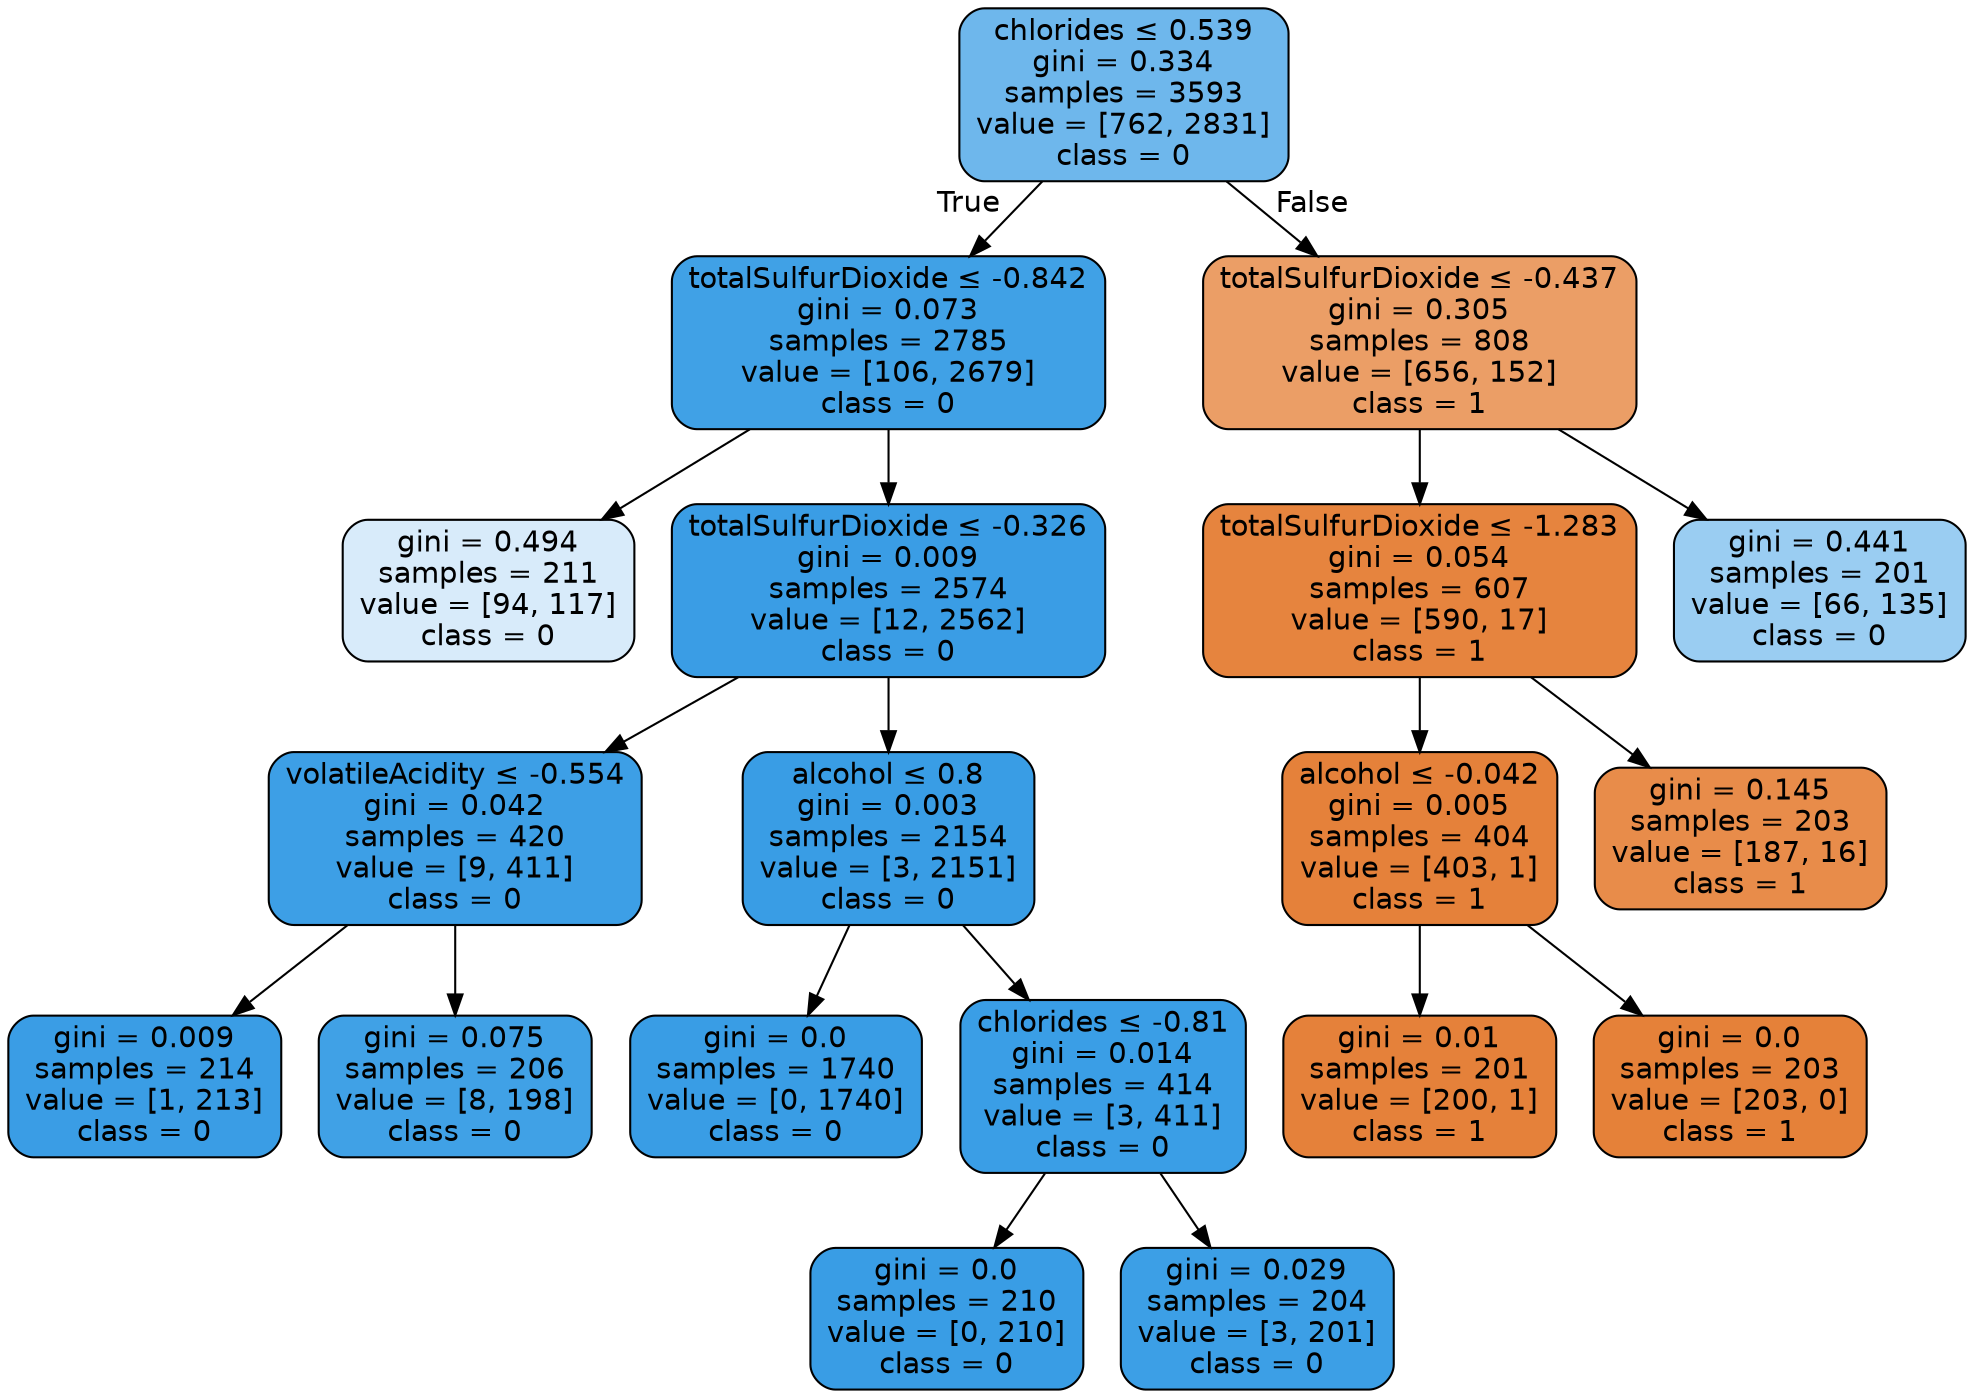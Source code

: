digraph Tree {
node [shape=box, style="filled, rounded", color="black", fontname=helvetica] ;
edge [fontname=helvetica] ;
0 [label=<chlorides &le; 0.539<br/>gini = 0.334<br/>samples = 3593<br/>value = [762, 2831]<br/>class = 0>, fillcolor="#399de5ba"] ;
1 [label=<totalSulfurDioxide &le; -0.842<br/>gini = 0.073<br/>samples = 2785<br/>value = [106, 2679]<br/>class = 0>, fillcolor="#399de5f5"] ;
0 -> 1 [labeldistance=2.5, labelangle=45, headlabel="True"] ;
2 [label=<gini = 0.494<br/>samples = 211<br/>value = [94, 117]<br/>class = 0>, fillcolor="#399de532"] ;
1 -> 2 ;
3 [label=<totalSulfurDioxide &le; -0.326<br/>gini = 0.009<br/>samples = 2574<br/>value = [12, 2562]<br/>class = 0>, fillcolor="#399de5fe"] ;
1 -> 3 ;
4 [label=<volatileAcidity &le; -0.554<br/>gini = 0.042<br/>samples = 420<br/>value = [9, 411]<br/>class = 0>, fillcolor="#399de5f9"] ;
3 -> 4 ;
5 [label=<gini = 0.009<br/>samples = 214<br/>value = [1, 213]<br/>class = 0>, fillcolor="#399de5fe"] ;
4 -> 5 ;
6 [label=<gini = 0.075<br/>samples = 206<br/>value = [8, 198]<br/>class = 0>, fillcolor="#399de5f5"] ;
4 -> 6 ;
7 [label=<alcohol &le; 0.8<br/>gini = 0.003<br/>samples = 2154<br/>value = [3, 2151]<br/>class = 0>, fillcolor="#399de5ff"] ;
3 -> 7 ;
8 [label=<gini = 0.0<br/>samples = 1740<br/>value = [0, 1740]<br/>class = 0>, fillcolor="#399de5ff"] ;
7 -> 8 ;
9 [label=<chlorides &le; -0.81<br/>gini = 0.014<br/>samples = 414<br/>value = [3, 411]<br/>class = 0>, fillcolor="#399de5fd"] ;
7 -> 9 ;
10 [label=<gini = 0.0<br/>samples = 210<br/>value = [0, 210]<br/>class = 0>, fillcolor="#399de5ff"] ;
9 -> 10 ;
11 [label=<gini = 0.029<br/>samples = 204<br/>value = [3, 201]<br/>class = 0>, fillcolor="#399de5fb"] ;
9 -> 11 ;
12 [label=<totalSulfurDioxide &le; -0.437<br/>gini = 0.305<br/>samples = 808<br/>value = [656, 152]<br/>class = 1>, fillcolor="#e58139c4"] ;
0 -> 12 [labeldistance=2.5, labelangle=-45, headlabel="False"] ;
13 [label=<totalSulfurDioxide &le; -1.283<br/>gini = 0.054<br/>samples = 607<br/>value = [590, 17]<br/>class = 1>, fillcolor="#e58139f8"] ;
12 -> 13 ;
14 [label=<alcohol &le; -0.042<br/>gini = 0.005<br/>samples = 404<br/>value = [403, 1]<br/>class = 1>, fillcolor="#e58139fe"] ;
13 -> 14 ;
15 [label=<gini = 0.01<br/>samples = 201<br/>value = [200, 1]<br/>class = 1>, fillcolor="#e58139fe"] ;
14 -> 15 ;
16 [label=<gini = 0.0<br/>samples = 203<br/>value = [203, 0]<br/>class = 1>, fillcolor="#e58139ff"] ;
14 -> 16 ;
17 [label=<gini = 0.145<br/>samples = 203<br/>value = [187, 16]<br/>class = 1>, fillcolor="#e58139e9"] ;
13 -> 17 ;
18 [label=<gini = 0.441<br/>samples = 201<br/>value = [66, 135]<br/>class = 0>, fillcolor="#399de582"] ;
12 -> 18 ;
}